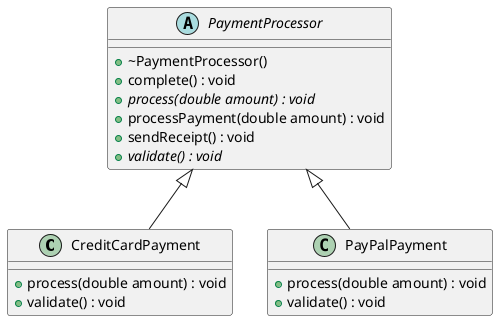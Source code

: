@startuml





/' Objects '/

class CreditCardPayment {
	+process(double amount) : void
	+validate() : void
}


class PayPalPayment {
	+process(double amount) : void
	+validate() : void
}


abstract class PaymentProcessor {
	+~PaymentProcessor()
	+complete() : void
	+{abstract} process(double amount) : void
	+processPayment(double amount) : void
	+sendReceipt() : void
	+{abstract} validate() : void
}





/' Inheritance relationships '/

PaymentProcessor <|-- CreditCardPayment


PaymentProcessor <|-- PayPalPayment





/' Aggregation relationships '/





/' Nested objects '/



@enduml
